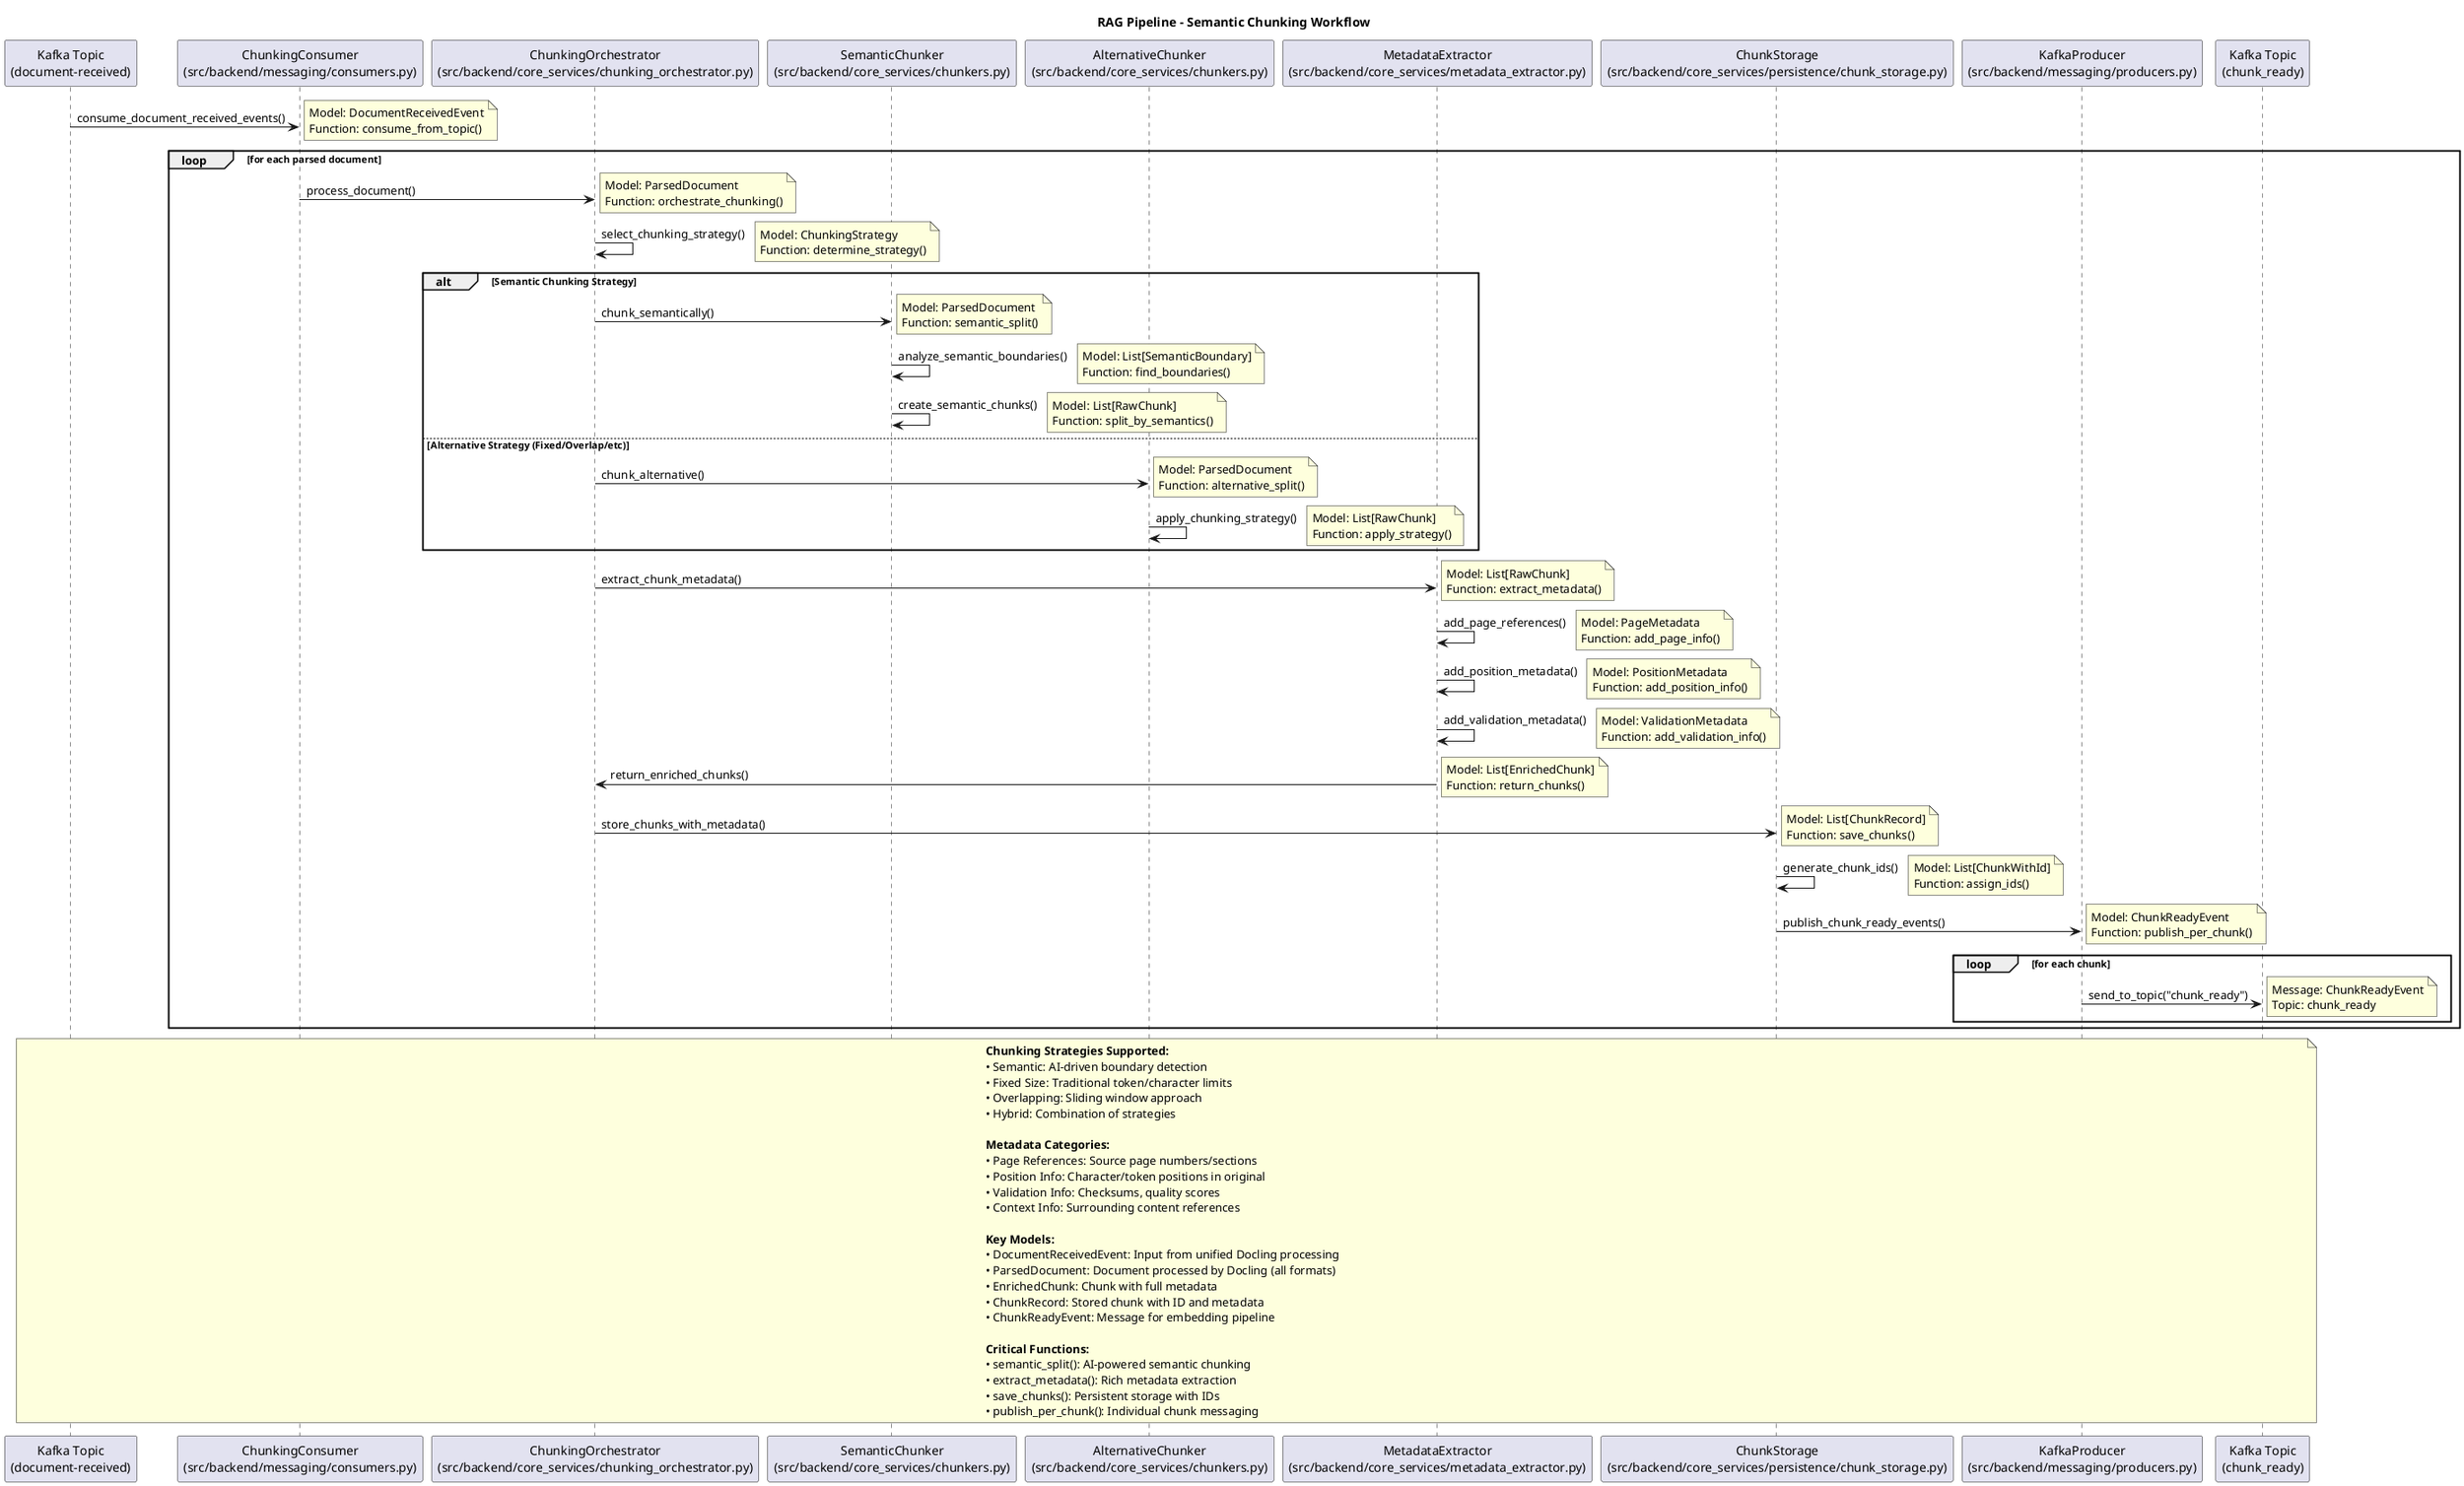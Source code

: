 @startuml workflow_rag_chunking
title RAG Pipeline - Semantic Chunking Workflow

' Define participants with file paths
participant "Kafka Topic\n(document-received)" as kafka_input
participant "ChunkingConsumer\n(src/backend/messaging/consumers.py)" as consumer
participant "ChunkingOrchestrator\n(src/backend/core_services/chunking_orchestrator.py)" as orchestrator
participant "SemanticChunker\n(src/backend/core_services/chunkers.py)" as semantic_chunker
participant "AlternativeChunker\n(src/backend/core_services/chunkers.py)" as alt_chunker
participant "MetadataExtractor\n(src/backend/core_services/metadata_extractor.py)" as metadata
participant "ChunkStorage\n(src/backend/core_services/persistence/chunk_storage.py)" as storage
participant "KafkaProducer\n(src/backend/messaging/producers.py)" as producer
participant "Kafka Topic\n(chunk_ready)" as kafka_output

' Workflow steps
kafka_input -> consumer : consume_document_received_events()
note right : Model: DocumentReceivedEvent\nFunction: consume_from_topic()

loop for each parsed document
    consumer -> orchestrator : process_document()
    note right : Model: ParsedDocument\nFunction: orchestrate_chunking()
    
    orchestrator -> orchestrator : select_chunking_strategy()
    note right : Model: ChunkingStrategy\nFunction: determine_strategy()
    
    alt Semantic Chunking Strategy
        orchestrator -> semantic_chunker : chunk_semantically()
        note right : Model: ParsedDocument\nFunction: semantic_split()
        
        semantic_chunker -> semantic_chunker : analyze_semantic_boundaries()
        note right : Model: List[SemanticBoundary]\nFunction: find_boundaries()
        
        semantic_chunker -> semantic_chunker : create_semantic_chunks()
        note right : Model: List[RawChunk]\nFunction: split_by_semantics()
        
    else Alternative Strategy (Fixed/Overlap/etc)
        orchestrator -> alt_chunker : chunk_alternative()
        note right : Model: ParsedDocument\nFunction: alternative_split()
        
        alt_chunker -> alt_chunker : apply_chunking_strategy()
        note right : Model: List[RawChunk]\nFunction: apply_strategy()
    end
    
    orchestrator -> metadata : extract_chunk_metadata()
    note right : Model: List[RawChunk]\nFunction: extract_metadata()
    
    metadata -> metadata : add_page_references()
    note right : Model: PageMetadata\nFunction: add_page_info()
    
    metadata -> metadata : add_position_metadata()
    note right : Model: PositionMetadata\nFunction: add_position_info()
    
    metadata -> metadata : add_validation_metadata()
    note right : Model: ValidationMetadata\nFunction: add_validation_info()
    
    metadata -> orchestrator : return_enriched_chunks()
    note right : Model: List[EnrichedChunk]\nFunction: return_chunks()
    
    orchestrator -> storage : store_chunks_with_metadata()
    note right : Model: List[ChunkRecord]\nFunction: save_chunks()
    
    storage -> storage : generate_chunk_ids()
    note right : Model: List[ChunkWithId]\nFunction: assign_ids()
    
    storage -> producer : publish_chunk_ready_events()
    note right : Model: ChunkReadyEvent\nFunction: publish_per_chunk()
    
    loop for each chunk
        producer -> kafka_output : send_to_topic("chunk_ready")
        note right : Message: ChunkReadyEvent\nTopic: chunk_ready
    end
end

note over kafka_input, kafka_output
    **Chunking Strategies Supported:**
    • Semantic: AI-driven boundary detection
    • Fixed Size: Traditional token/character limits
    • Overlapping: Sliding window approach
    • Hybrid: Combination of strategies
    
    **Metadata Categories:**
    • Page References: Source page numbers/sections
    • Position Info: Character/token positions in original
    • Validation Info: Checksums, quality scores
    • Context Info: Surrounding content references
    
    **Key Models:**
    • DocumentReceivedEvent: Input from unified Docling processing
    • ParsedDocument: Document processed by Docling (all formats)
    • EnrichedChunk: Chunk with full metadata
    • ChunkRecord: Stored chunk with ID and metadata
    • ChunkReadyEvent: Message for embedding pipeline
    
    **Critical Functions:**
    • semantic_split(): AI-powered semantic chunking
    • extract_metadata(): Rich metadata extraction
    • save_chunks(): Persistent storage with IDs
    • publish_per_chunk(): Individual chunk messaging
end note

@enduml